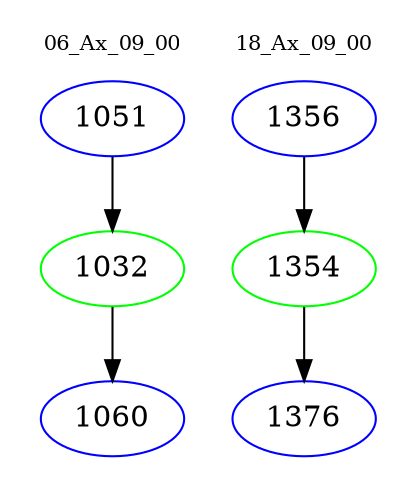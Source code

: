 digraph{
subgraph cluster_0 {
color = white
label = "06_Ax_09_00";
fontsize=10;
T0_1051 [label="1051", color="blue"]
T0_1051 -> T0_1032 [color="black"]
T0_1032 [label="1032", color="green"]
T0_1032 -> T0_1060 [color="black"]
T0_1060 [label="1060", color="blue"]
}
subgraph cluster_1 {
color = white
label = "18_Ax_09_00";
fontsize=10;
T1_1356 [label="1356", color="blue"]
T1_1356 -> T1_1354 [color="black"]
T1_1354 [label="1354", color="green"]
T1_1354 -> T1_1376 [color="black"]
T1_1376 [label="1376", color="blue"]
}
}
